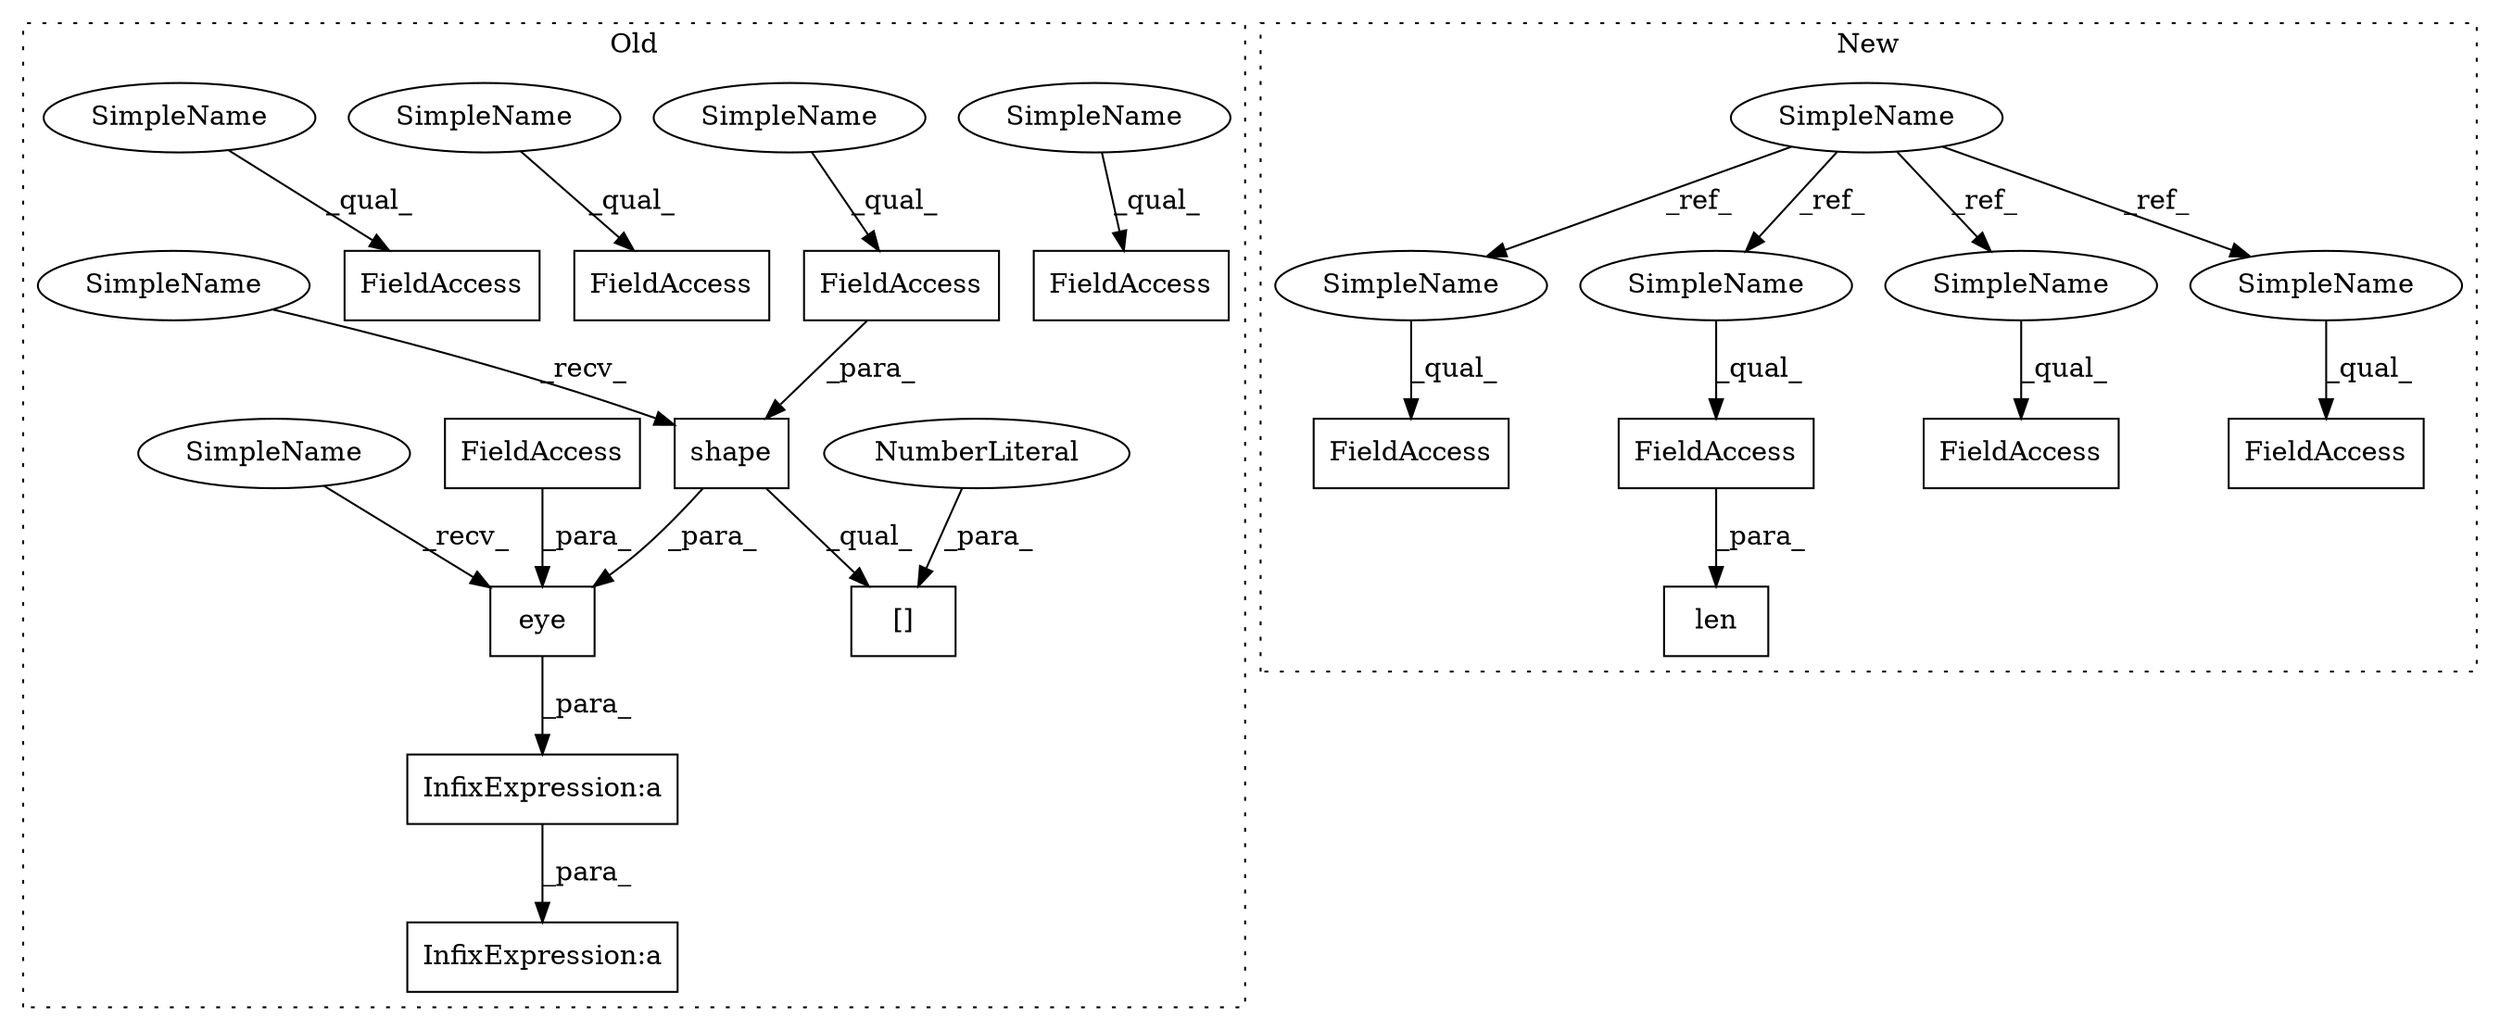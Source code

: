digraph G {
subgraph cluster0 {
1 [label="shape" a="32" s="3265,3277" l="6,1" shape="box"];
3 [label="eye" a="32" s="3542,3578" l="4,1" shape="box"];
4 [label="InfixExpression:a" a="27" s="3527" l="3" shape="box"];
5 [label="InfixExpression:a" a="27" s="3579" l="3" shape="box"];
6 [label="[]" a="2" s="3254,3280" l="25,1" shape="box"];
7 [label="NumberLiteral" a="34" s="3279" l="1" shape="ellipse"];
8 [label="FieldAccess" a="22" s="3271" l="6" shape="box"];
11 [label="FieldAccess" a="22" s="3390" l="11" shape="box"];
12 [label="FieldAccess" a="22" s="3520" l="6" shape="box"];
13 [label="FieldAccess" a="22" s="3559" l="19" shape="box"];
16 [label="FieldAccess" a="22" s="3483" l="10" shape="box"];
22 [label="SimpleName" a="42" s="3520" l="4" shape="ellipse"];
23 [label="SimpleName" a="42" s="3271" l="4" shape="ellipse"];
24 [label="SimpleName" a="42" s="3390" l="4" shape="ellipse"];
25 [label="SimpleName" a="42" s="3483" l="4" shape="ellipse"];
26 [label="SimpleName" a="42" s="3531" l="10" shape="ellipse"];
27 [label="SimpleName" a="42" s="3254" l="10" shape="ellipse"];
label = "Old";
style="dotted";
}
subgraph cluster1 {
2 [label="len" a="32" s="3444,3460" l="4,1" shape="box"];
9 [label="FieldAccess" a="22" s="3448" l="12" shape="box"];
10 [label="SimpleName" a="42" s="3054" l="4" shape="ellipse"];
14 [label="FieldAccess" a="22" s="3730" l="12" shape="box"];
15 [label="FieldAccess" a="22" s="3551" l="12" shape="box"];
17 [label="FieldAccess" a="22" s="3706" l="9" shape="box"];
18 [label="SimpleName" a="42" s="3730" l="4" shape="ellipse"];
19 [label="SimpleName" a="42" s="3448" l="4" shape="ellipse"];
20 [label="SimpleName" a="42" s="3706" l="4" shape="ellipse"];
21 [label="SimpleName" a="42" s="3551" l="4" shape="ellipse"];
label = "New";
style="dotted";
}
1 -> 3 [label="_para_"];
1 -> 6 [label="_qual_"];
3 -> 5 [label="_para_"];
5 -> 4 [label="_para_"];
7 -> 6 [label="_para_"];
8 -> 1 [label="_para_"];
9 -> 2 [label="_para_"];
10 -> 20 [label="_ref_"];
10 -> 18 [label="_ref_"];
10 -> 21 [label="_ref_"];
10 -> 19 [label="_ref_"];
13 -> 3 [label="_para_"];
18 -> 14 [label="_qual_"];
19 -> 9 [label="_qual_"];
20 -> 17 [label="_qual_"];
21 -> 15 [label="_qual_"];
22 -> 12 [label="_qual_"];
23 -> 8 [label="_qual_"];
24 -> 11 [label="_qual_"];
25 -> 16 [label="_qual_"];
26 -> 3 [label="_recv_"];
27 -> 1 [label="_recv_"];
}